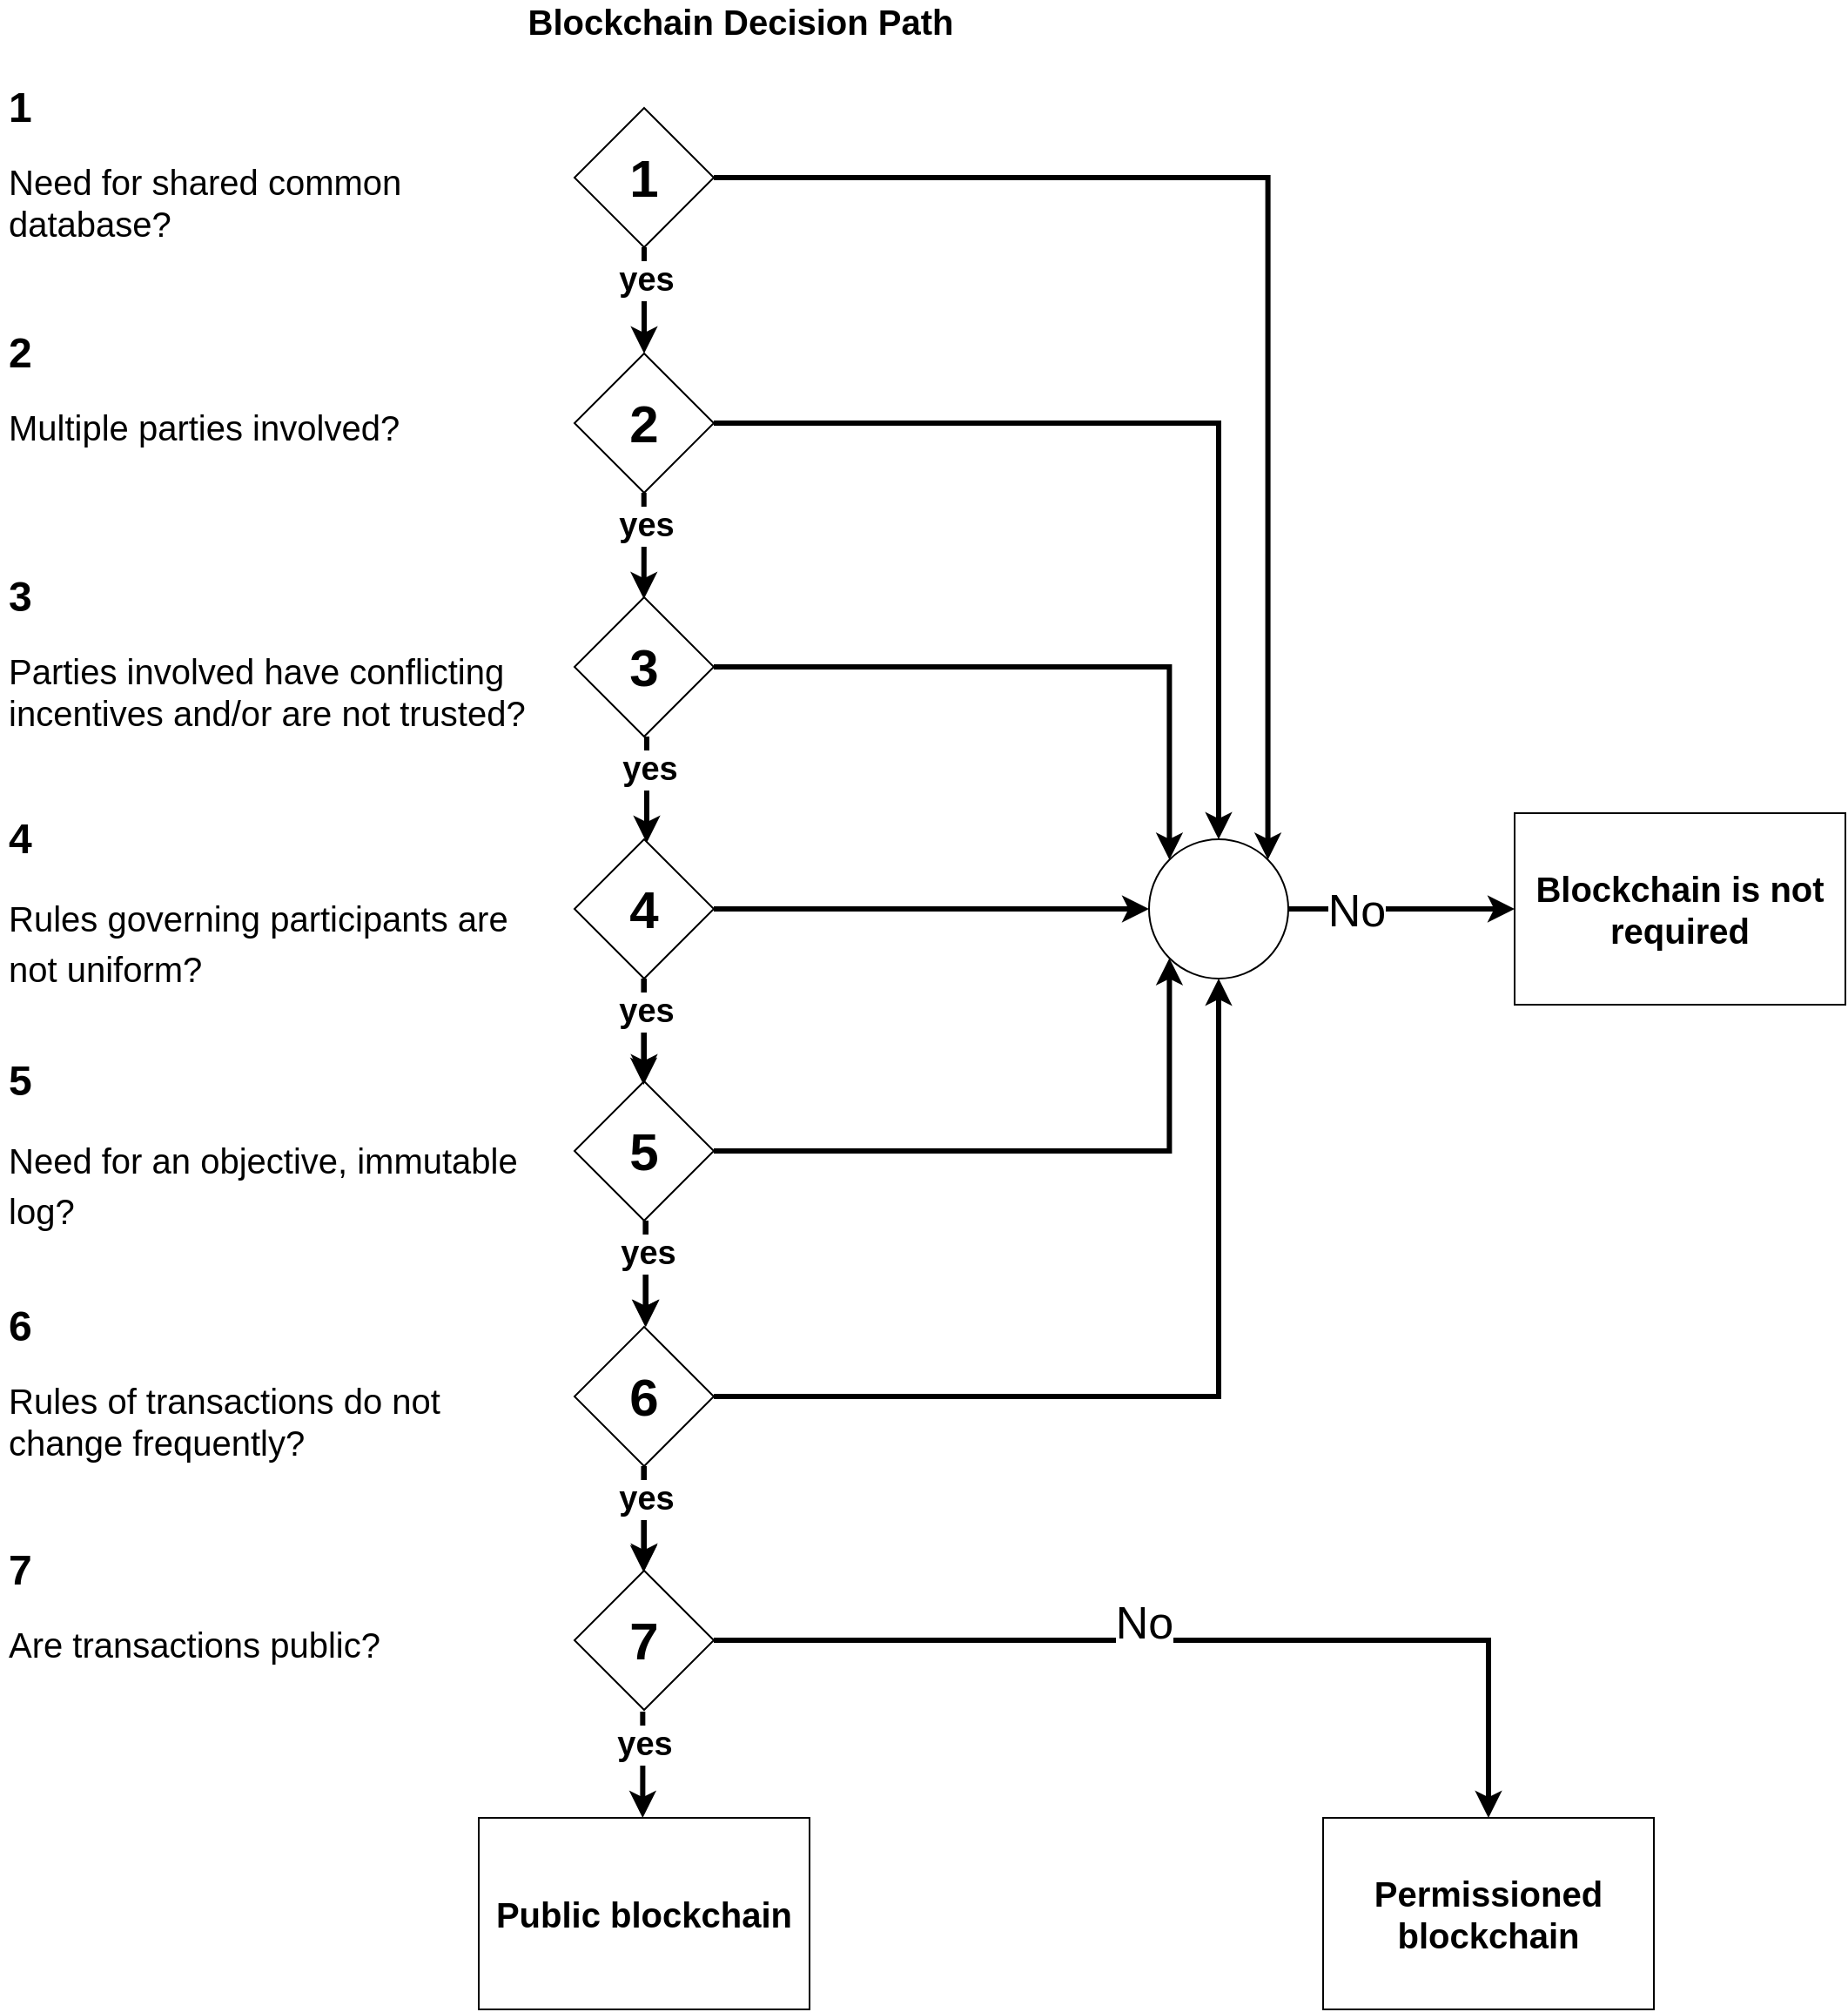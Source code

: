 <mxfile version="13.4.8" type="device"><diagram id="be3FSC2N81lDDvzFSObU" name="Page-1"><mxGraphModel dx="7277" dy="4969" grid="1" gridSize="10" guides="1" tooltips="1" connect="1" arrows="1" fold="1" page="1" pageScale="1" pageWidth="850" pageHeight="1100" math="0" shadow="0"><root><mxCell id="0"/><mxCell id="1" parent="0"/><mxCell id="zesy36na6VVr0_JYgGA0-46" style="edgeStyle=orthogonalEdgeStyle;rounded=0;orthogonalLoop=1;jettySize=auto;html=1;startArrow=none;startFill=0;strokeWidth=3;entryX=1;entryY=0;entryDx=0;entryDy=0;" edge="1" parent="1" source="zesy36na6VVr0_JYgGA0-29" target="zesy36na6VVr0_JYgGA0-45"><mxGeometry relative="1" as="geometry"><mxPoint x="738" y="570" as="targetPoint"/></mxGeometry></mxCell><mxCell id="zesy36na6VVr0_JYgGA0-50" style="edgeStyle=orthogonalEdgeStyle;rounded=0;orthogonalLoop=1;jettySize=auto;html=1;exitX=0.5;exitY=1;exitDx=0;exitDy=0;entryX=0.5;entryY=0;entryDx=0;entryDy=0;startArrow=none;startFill=0;strokeWidth=3;" edge="1" parent="1" source="zesy36na6VVr0_JYgGA0-29" target="zesy36na6VVr0_JYgGA0-30"><mxGeometry relative="1" as="geometry"/></mxCell><mxCell id="zesy36na6VVr0_JYgGA0-59" value="&lt;b&gt;&lt;font style=&quot;font-size: 19px&quot;&gt;yes&lt;/font&gt;&lt;/b&gt;" style="edgeLabel;html=1;align=center;verticalAlign=middle;resizable=0;points=[];" vertex="1" connectable="0" parent="zesy36na6VVr0_JYgGA0-50"><mxGeometry x="-0.372" y="1" relative="1" as="geometry"><mxPoint as="offset"/></mxGeometry></mxCell><mxCell id="zesy36na6VVr0_JYgGA0-29" value="&lt;b&gt;&lt;font style=&quot;font-size: 30px&quot;&gt;1&lt;/font&gt;&lt;/b&gt;" style="rhombus;whiteSpace=wrap;html=1;shadow=0;sketch=0;fillColor=#ffffff;gradientColor=none;" vertex="1" parent="1"><mxGeometry x="330" y="260" width="80" height="80" as="geometry"/></mxCell><mxCell id="zesy36na6VVr0_JYgGA0-38" style="edgeStyle=orthogonalEdgeStyle;rounded=0;orthogonalLoop=1;jettySize=auto;html=1;exitX=1;exitY=0.5;exitDx=0;exitDy=0;startArrow=none;startFill=0;strokeWidth=3;entryX=0.5;entryY=0;entryDx=0;entryDy=0;" edge="1" parent="1" source="zesy36na6VVr0_JYgGA0-30" target="zesy36na6VVr0_JYgGA0-45"><mxGeometry relative="1" as="geometry"><mxPoint x="700" y="611" as="targetPoint"/></mxGeometry></mxCell><mxCell id="zesy36na6VVr0_JYgGA0-30" value="&lt;b&gt;&lt;font style=&quot;font-size: 30px&quot;&gt;2&lt;/font&gt;&lt;/b&gt;" style="rhombus;whiteSpace=wrap;html=1;shadow=0;sketch=0;fillColor=#ffffff;gradientColor=none;" vertex="1" parent="1"><mxGeometry x="330" y="401" width="80" height="80" as="geometry"/></mxCell><mxCell id="zesy36na6VVr0_JYgGA0-40" style="edgeStyle=orthogonalEdgeStyle;rounded=0;orthogonalLoop=1;jettySize=auto;html=1;startArrow=none;startFill=0;strokeWidth=3;entryX=0;entryY=0;entryDx=0;entryDy=0;" edge="1" parent="1" source="zesy36na6VVr0_JYgGA0-31" target="zesy36na6VVr0_JYgGA0-45"><mxGeometry relative="1" as="geometry"><mxPoint x="600" y="581" as="targetPoint"/></mxGeometry></mxCell><mxCell id="zesy36na6VVr0_JYgGA0-31" value="&lt;b&gt;&lt;font style=&quot;font-size: 30px&quot;&gt;3&lt;/font&gt;&lt;/b&gt;" style="rhombus;whiteSpace=wrap;html=1;shadow=0;sketch=0;fillColor=#ffffff;gradientColor=none;" vertex="1" parent="1"><mxGeometry x="330" y="541" width="80" height="80" as="geometry"/></mxCell><mxCell id="zesy36na6VVr0_JYgGA0-41" style="edgeStyle=orthogonalEdgeStyle;rounded=0;orthogonalLoop=1;jettySize=auto;html=1;startArrow=none;startFill=0;strokeWidth=3;entryX=0;entryY=0.5;entryDx=0;entryDy=0;" edge="1" parent="1" source="zesy36na6VVr0_JYgGA0-32" target="zesy36na6VVr0_JYgGA0-45"><mxGeometry relative="1" as="geometry"><mxPoint x="600" y="720" as="targetPoint"/></mxGeometry></mxCell><mxCell id="zesy36na6VVr0_JYgGA0-53" style="edgeStyle=orthogonalEdgeStyle;rounded=0;orthogonalLoop=1;jettySize=auto;html=1;entryX=0.5;entryY=0;entryDx=0;entryDy=0;startArrow=none;startFill=0;strokeWidth=3;" edge="1" parent="1" source="zesy36na6VVr0_JYgGA0-32" target="zesy36na6VVr0_JYgGA0-33"><mxGeometry relative="1" as="geometry"/></mxCell><mxCell id="zesy36na6VVr0_JYgGA0-32" value="&lt;b&gt;&lt;font style=&quot;font-size: 30px&quot;&gt;4&lt;/font&gt;&lt;/b&gt;" style="rhombus;whiteSpace=wrap;html=1;shadow=0;sketch=0;fillColor=#ffffff;gradientColor=none;" vertex="1" parent="1"><mxGeometry x="330" y="680" width="80" height="80" as="geometry"/></mxCell><mxCell id="zesy36na6VVr0_JYgGA0-42" style="edgeStyle=orthogonalEdgeStyle;rounded=0;orthogonalLoop=1;jettySize=auto;html=1;startArrow=none;startFill=0;strokeWidth=3;entryX=0;entryY=1;entryDx=0;entryDy=0;" edge="1" parent="1" source="zesy36na6VVr0_JYgGA0-33" target="zesy36na6VVr0_JYgGA0-45"><mxGeometry relative="1" as="geometry"><mxPoint x="600" y="830" as="targetPoint"/></mxGeometry></mxCell><mxCell id="zesy36na6VVr0_JYgGA0-54" style="edgeStyle=orthogonalEdgeStyle;rounded=0;orthogonalLoop=1;jettySize=auto;html=1;entryX=0.5;entryY=0;entryDx=0;entryDy=0;startArrow=none;startFill=0;strokeWidth=3;" edge="1" parent="1"><mxGeometry relative="1" as="geometry"><mxPoint x="371.0" y="899" as="sourcePoint"/><mxPoint x="371.0" y="960.0" as="targetPoint"/></mxGeometry></mxCell><mxCell id="zesy36na6VVr0_JYgGA0-33" value="&lt;b&gt;&lt;font style=&quot;font-size: 30px&quot;&gt;5&lt;/font&gt;&lt;/b&gt;" style="rhombus;whiteSpace=wrap;html=1;shadow=0;sketch=0;fillColor=#ffffff;gradientColor=none;" vertex="1" parent="1"><mxGeometry x="330" y="819" width="80" height="80" as="geometry"/></mxCell><mxCell id="zesy36na6VVr0_JYgGA0-43" style="edgeStyle=orthogonalEdgeStyle;rounded=0;orthogonalLoop=1;jettySize=auto;html=1;startArrow=none;startFill=0;strokeWidth=3;entryX=0.5;entryY=1;entryDx=0;entryDy=0;" edge="1" parent="1" source="zesy36na6VVr0_JYgGA0-34" target="zesy36na6VVr0_JYgGA0-45"><mxGeometry relative="1" as="geometry"><mxPoint x="600" y="940" as="targetPoint"/></mxGeometry></mxCell><mxCell id="zesy36na6VVr0_JYgGA0-55" style="edgeStyle=orthogonalEdgeStyle;rounded=0;orthogonalLoop=1;jettySize=auto;html=1;entryX=0.5;entryY=0;entryDx=0;entryDy=0;startArrow=none;startFill=0;strokeWidth=3;" edge="1" parent="1" source="zesy36na6VVr0_JYgGA0-34" target="zesy36na6VVr0_JYgGA0-35"><mxGeometry relative="1" as="geometry"/></mxCell><mxCell id="zesy36na6VVr0_JYgGA0-34" value="&lt;b&gt;&lt;font style=&quot;font-size: 30px&quot;&gt;6&lt;/font&gt;&lt;/b&gt;" style="rhombus;whiteSpace=wrap;html=1;shadow=0;sketch=0;fillColor=#ffffff;gradientColor=none;" vertex="1" parent="1"><mxGeometry x="330" y="960" width="80" height="80" as="geometry"/></mxCell><mxCell id="zesy36na6VVr0_JYgGA0-44" style="edgeStyle=orthogonalEdgeStyle;rounded=0;orthogonalLoop=1;jettySize=auto;html=1;exitX=1;exitY=0.5;exitDx=0;exitDy=0;startArrow=none;startFill=0;strokeWidth=3;entryX=0.5;entryY=0;entryDx=0;entryDy=0;" edge="1" parent="1" source="zesy36na6VVr0_JYgGA0-35" target="zesy36na6VVr0_JYgGA0-58"><mxGeometry relative="1" as="geometry"><mxPoint x="740" y="910" as="targetPoint"/></mxGeometry></mxCell><mxCell id="zesy36na6VVr0_JYgGA0-81" value="&lt;font style=&quot;font-size: 26px&quot;&gt;No&lt;/font&gt;" style="edgeLabel;html=1;align=center;verticalAlign=middle;resizable=0;points=[];" vertex="1" connectable="0" parent="zesy36na6VVr0_JYgGA0-44"><mxGeometry x="-0.097" y="10" relative="1" as="geometry"><mxPoint as="offset"/></mxGeometry></mxCell><mxCell id="zesy36na6VVr0_JYgGA0-35" value="&lt;b&gt;&lt;font style=&quot;font-size: 30px&quot;&gt;7&lt;/font&gt;&lt;/b&gt;" style="rhombus;whiteSpace=wrap;html=1;shadow=0;sketch=0;fillColor=#ffffff;gradientColor=none;" vertex="1" parent="1"><mxGeometry x="330" y="1100" width="80" height="80" as="geometry"/></mxCell><mxCell id="zesy36na6VVr0_JYgGA0-48" style="edgeStyle=orthogonalEdgeStyle;rounded=0;orthogonalLoop=1;jettySize=auto;html=1;entryX=0;entryY=0.5;entryDx=0;entryDy=0;startArrow=none;startFill=0;strokeWidth=3;" edge="1" parent="1" source="zesy36na6VVr0_JYgGA0-45" target="zesy36na6VVr0_JYgGA0-47"><mxGeometry relative="1" as="geometry"/></mxCell><mxCell id="zesy36na6VVr0_JYgGA0-49" value="&lt;font style=&quot;font-size: 26px&quot;&gt;No&lt;/font&gt;" style="edgeLabel;html=1;align=center;verticalAlign=middle;resizable=0;points=[];" vertex="1" connectable="0" parent="zesy36na6VVr0_JYgGA0-48"><mxGeometry x="-0.404" y="-1" relative="1" as="geometry"><mxPoint as="offset"/></mxGeometry></mxCell><mxCell id="zesy36na6VVr0_JYgGA0-45" value="" style="ellipse;whiteSpace=wrap;html=1;aspect=fixed;shadow=0;sketch=0;strokeColor=#000000;fillColor=#ffffff;gradientColor=none;" vertex="1" parent="1"><mxGeometry x="660" y="680" width="80" height="80" as="geometry"/></mxCell><mxCell id="zesy36na6VVr0_JYgGA0-47" value="&lt;b&gt;&lt;font style=&quot;font-size: 20px&quot;&gt;Blockchain is not required&lt;/font&gt;&lt;/b&gt;" style="rounded=0;whiteSpace=wrap;html=1;shadow=0;sketch=0;strokeColor=#000000;fillColor=#ffffff;gradientColor=none;" vertex="1" parent="1"><mxGeometry x="870" y="665" width="190" height="110" as="geometry"/></mxCell><mxCell id="zesy36na6VVr0_JYgGA0-57" value="&lt;b&gt;&lt;font style=&quot;font-size: 20px&quot;&gt;Public blockchain&lt;/font&gt;&lt;/b&gt;" style="rounded=0;whiteSpace=wrap;html=1;shadow=0;sketch=0;strokeColor=#000000;fillColor=#ffffff;gradientColor=none;" vertex="1" parent="1"><mxGeometry x="275" y="1242" width="190" height="110" as="geometry"/></mxCell><mxCell id="zesy36na6VVr0_JYgGA0-58" value="&lt;b&gt;&lt;font style=&quot;font-size: 20px&quot;&gt;Permissioned blockchain&lt;/font&gt;&lt;/b&gt;" style="rounded=0;whiteSpace=wrap;html=1;shadow=0;sketch=0;strokeColor=#000000;fillColor=#ffffff;gradientColor=none;" vertex="1" parent="1"><mxGeometry x="760" y="1242" width="190" height="110" as="geometry"/></mxCell><mxCell id="2" value="&lt;b&gt;&lt;font style=&quot;font-size: 20px&quot;&gt;Blockchain Decision Path&lt;/font&gt;&lt;/b&gt;" style="text;html=1;align=center;verticalAlign=middle;resizable=0;points=[];autosize=1;" vertex="1" parent="1"><mxGeometry x="295" y="200" width="260" height="20" as="geometry"/></mxCell><mxCell id="zesy36na6VVr0_JYgGA0-60" style="edgeStyle=orthogonalEdgeStyle;rounded=0;orthogonalLoop=1;jettySize=auto;html=1;exitX=0.5;exitY=1;exitDx=0;exitDy=0;entryX=0.5;entryY=0;entryDx=0;entryDy=0;startArrow=none;startFill=0;strokeWidth=3;" edge="1" parent="1"><mxGeometry relative="1" as="geometry"><mxPoint x="369.86" y="481" as="sourcePoint"/><mxPoint x="369.86" y="542" as="targetPoint"/><Array as="points"><mxPoint x="369.86" y="511"/><mxPoint x="369.86" y="511"/></Array></mxGeometry></mxCell><mxCell id="zesy36na6VVr0_JYgGA0-61" value="&lt;b&gt;&lt;font style=&quot;font-size: 19px&quot;&gt;yes&lt;/font&gt;&lt;/b&gt;" style="edgeLabel;html=1;align=center;verticalAlign=middle;resizable=0;points=[];" vertex="1" connectable="0" parent="zesy36na6VVr0_JYgGA0-60"><mxGeometry x="-0.372" y="1" relative="1" as="geometry"><mxPoint as="offset"/></mxGeometry></mxCell><mxCell id="zesy36na6VVr0_JYgGA0-62" style="edgeStyle=orthogonalEdgeStyle;rounded=0;orthogonalLoop=1;jettySize=auto;html=1;exitX=0.5;exitY=1;exitDx=0;exitDy=0;entryX=0.5;entryY=0;entryDx=0;entryDy=0;startArrow=none;startFill=0;strokeWidth=3;" edge="1" parent="1"><mxGeometry relative="1" as="geometry"><mxPoint x="371.5" y="621" as="sourcePoint"/><mxPoint x="371.5" y="682" as="targetPoint"/></mxGeometry></mxCell><mxCell id="zesy36na6VVr0_JYgGA0-63" value="&lt;b&gt;&lt;font style=&quot;font-size: 19px&quot;&gt;yes&lt;/font&gt;&lt;/b&gt;" style="edgeLabel;html=1;align=center;verticalAlign=middle;resizable=0;points=[];" vertex="1" connectable="0" parent="zesy36na6VVr0_JYgGA0-62"><mxGeometry x="-0.372" y="1" relative="1" as="geometry"><mxPoint as="offset"/></mxGeometry></mxCell><mxCell id="zesy36na6VVr0_JYgGA0-64" style="edgeStyle=orthogonalEdgeStyle;rounded=0;orthogonalLoop=1;jettySize=auto;html=1;exitX=0.5;exitY=1;exitDx=0;exitDy=0;entryX=0.5;entryY=0;entryDx=0;entryDy=0;startArrow=none;startFill=0;strokeWidth=3;" edge="1" parent="1"><mxGeometry relative="1" as="geometry"><mxPoint x="369.71" y="760" as="sourcePoint"/><mxPoint x="369.71" y="821" as="targetPoint"/></mxGeometry></mxCell><mxCell id="zesy36na6VVr0_JYgGA0-65" value="&lt;b&gt;&lt;font style=&quot;font-size: 19px&quot;&gt;yes&lt;/font&gt;&lt;/b&gt;" style="edgeLabel;html=1;align=center;verticalAlign=middle;resizable=0;points=[];" vertex="1" connectable="0" parent="zesy36na6VVr0_JYgGA0-64"><mxGeometry x="-0.372" y="1" relative="1" as="geometry"><mxPoint as="offset"/></mxGeometry></mxCell><mxCell id="zesy36na6VVr0_JYgGA0-66" style="edgeStyle=orthogonalEdgeStyle;rounded=0;orthogonalLoop=1;jettySize=auto;html=1;exitX=0.5;exitY=1;exitDx=0;exitDy=0;entryX=0.5;entryY=0;entryDx=0;entryDy=0;startArrow=none;startFill=0;strokeWidth=3;" edge="1" parent="1"><mxGeometry relative="1" as="geometry"><mxPoint x="370.71" y="899" as="sourcePoint"/><mxPoint x="370.71" y="960" as="targetPoint"/></mxGeometry></mxCell><mxCell id="zesy36na6VVr0_JYgGA0-67" value="&lt;b&gt;&lt;font style=&quot;font-size: 19px&quot;&gt;yes&lt;/font&gt;&lt;/b&gt;" style="edgeLabel;html=1;align=center;verticalAlign=middle;resizable=0;points=[];" vertex="1" connectable="0" parent="zesy36na6VVr0_JYgGA0-66"><mxGeometry x="-0.372" y="1" relative="1" as="geometry"><mxPoint as="offset"/></mxGeometry></mxCell><mxCell id="zesy36na6VVr0_JYgGA0-68" style="edgeStyle=orthogonalEdgeStyle;rounded=0;orthogonalLoop=1;jettySize=auto;html=1;exitX=0.5;exitY=1;exitDx=0;exitDy=0;entryX=0.5;entryY=0;entryDx=0;entryDy=0;startArrow=none;startFill=0;strokeWidth=3;" edge="1" parent="1"><mxGeometry relative="1" as="geometry"><mxPoint x="369.71" y="1040" as="sourcePoint"/><mxPoint x="369.71" y="1101" as="targetPoint"/></mxGeometry></mxCell><mxCell id="zesy36na6VVr0_JYgGA0-69" value="&lt;b&gt;&lt;font style=&quot;font-size: 19px&quot;&gt;yes&lt;/font&gt;&lt;/b&gt;" style="edgeLabel;html=1;align=center;verticalAlign=middle;resizable=0;points=[];" vertex="1" connectable="0" parent="zesy36na6VVr0_JYgGA0-68"><mxGeometry x="-0.372" y="1" relative="1" as="geometry"><mxPoint as="offset"/></mxGeometry></mxCell><mxCell id="zesy36na6VVr0_JYgGA0-71" style="edgeStyle=orthogonalEdgeStyle;rounded=0;orthogonalLoop=1;jettySize=auto;html=1;exitX=0.5;exitY=1;exitDx=0;exitDy=0;entryX=0.5;entryY=0;entryDx=0;entryDy=0;startArrow=none;startFill=0;strokeWidth=3;" edge="1" parent="1"><mxGeometry relative="1" as="geometry"><mxPoint x="369.17" y="1181" as="sourcePoint"/><mxPoint x="369.17" y="1242" as="targetPoint"/><Array as="points"><mxPoint x="369.46" y="1210"/><mxPoint x="369.46" y="1210"/></Array></mxGeometry></mxCell><mxCell id="zesy36na6VVr0_JYgGA0-72" value="&lt;b&gt;&lt;font style=&quot;font-size: 19px&quot;&gt;yes&lt;/font&gt;&lt;/b&gt;" style="edgeLabel;html=1;align=center;verticalAlign=middle;resizable=0;points=[];" vertex="1" connectable="0" parent="zesy36na6VVr0_JYgGA0-71"><mxGeometry x="-0.372" y="1" relative="1" as="geometry"><mxPoint as="offset"/></mxGeometry></mxCell><mxCell id="zesy36na6VVr0_JYgGA0-74" value="&lt;h1&gt;1&lt;/h1&gt;&lt;p&gt;&lt;font style=&quot;font-size: 20px&quot;&gt;Need for shared common database?&lt;/font&gt;&lt;/p&gt;" style="text;html=1;strokeColor=none;fillColor=none;spacing=5;spacingTop=-20;whiteSpace=wrap;overflow=hidden;rounded=0;shadow=0;sketch=0;" vertex="1" parent="1"><mxGeometry y="240" width="310" height="120" as="geometry"/></mxCell><mxCell id="zesy36na6VVr0_JYgGA0-75" value="&lt;h1&gt;2&lt;/h1&gt;&lt;p&gt;&lt;font style=&quot;font-size: 20px&quot;&gt;Multiple parties involved?&lt;/font&gt;&lt;/p&gt;" style="text;html=1;strokeColor=none;fillColor=none;spacing=5;spacingTop=-20;whiteSpace=wrap;overflow=hidden;rounded=0;shadow=0;sketch=0;" vertex="1" parent="1"><mxGeometry y="381" width="310" height="120" as="geometry"/></mxCell><mxCell id="zesy36na6VVr0_JYgGA0-76" value="&lt;h1&gt;3&lt;/h1&gt;&lt;p&gt;&lt;font style=&quot;font-size: 20px&quot;&gt;Parties involved have conflicting incentives and/or are not trusted?&lt;/font&gt;&lt;/p&gt;" style="text;html=1;strokeColor=none;fillColor=none;spacing=5;spacingTop=-20;whiteSpace=wrap;overflow=hidden;rounded=0;shadow=0;sketch=0;" vertex="1" parent="1"><mxGeometry y="521" width="310" height="120" as="geometry"/></mxCell><mxCell id="zesy36na6VVr0_JYgGA0-77" value="&lt;h1&gt;&lt;span&gt;4&lt;/span&gt;&lt;/h1&gt;&lt;h1&gt;&lt;span style=&quot;font-size: 20px ; font-weight: normal&quot;&gt;Rules governing participants are not uniform?&amp;nbsp;&lt;/span&gt;&lt;br&gt;&lt;/h1&gt;" style="text;html=1;strokeColor=none;fillColor=none;spacing=5;spacingTop=-20;whiteSpace=wrap;overflow=hidden;rounded=0;shadow=0;sketch=0;" vertex="1" parent="1"><mxGeometry y="660" width="310" height="120" as="geometry"/></mxCell><mxCell id="zesy36na6VVr0_JYgGA0-78" value="&lt;h1&gt;&lt;span&gt;5&lt;/span&gt;&lt;/h1&gt;&lt;h1&gt;&lt;span style=&quot;font-size: 20px ; font-weight: normal&quot;&gt;Need for an objective, immutable log?&lt;/span&gt;&lt;br&gt;&lt;/h1&gt;" style="text;html=1;strokeColor=none;fillColor=none;spacing=5;spacingTop=-20;whiteSpace=wrap;overflow=hidden;rounded=0;shadow=0;sketch=0;" vertex="1" parent="1"><mxGeometry y="799" width="310" height="120" as="geometry"/></mxCell><mxCell id="zesy36na6VVr0_JYgGA0-79" value="&lt;h1&gt;6&lt;/h1&gt;&lt;p&gt;&lt;font style=&quot;font-size: 20px&quot;&gt;Rules of transactions do not change frequently?&lt;/font&gt;&lt;/p&gt;" style="text;html=1;strokeColor=none;fillColor=none;spacing=5;spacingTop=-20;whiteSpace=wrap;overflow=hidden;rounded=0;shadow=0;sketch=0;" vertex="1" parent="1"><mxGeometry y="940" width="310" height="120" as="geometry"/></mxCell><mxCell id="zesy36na6VVr0_JYgGA0-80" value="&lt;h1&gt;7&lt;/h1&gt;&lt;p&gt;&lt;font style=&quot;font-size: 20px&quot;&gt;Are transactions public?&lt;/font&gt;&lt;/p&gt;" style="text;html=1;strokeColor=none;fillColor=none;spacing=5;spacingTop=-20;whiteSpace=wrap;overflow=hidden;rounded=0;shadow=0;sketch=0;" vertex="1" parent="1"><mxGeometry y="1080" width="310" height="120" as="geometry"/></mxCell></root></mxGraphModel></diagram></mxfile>
